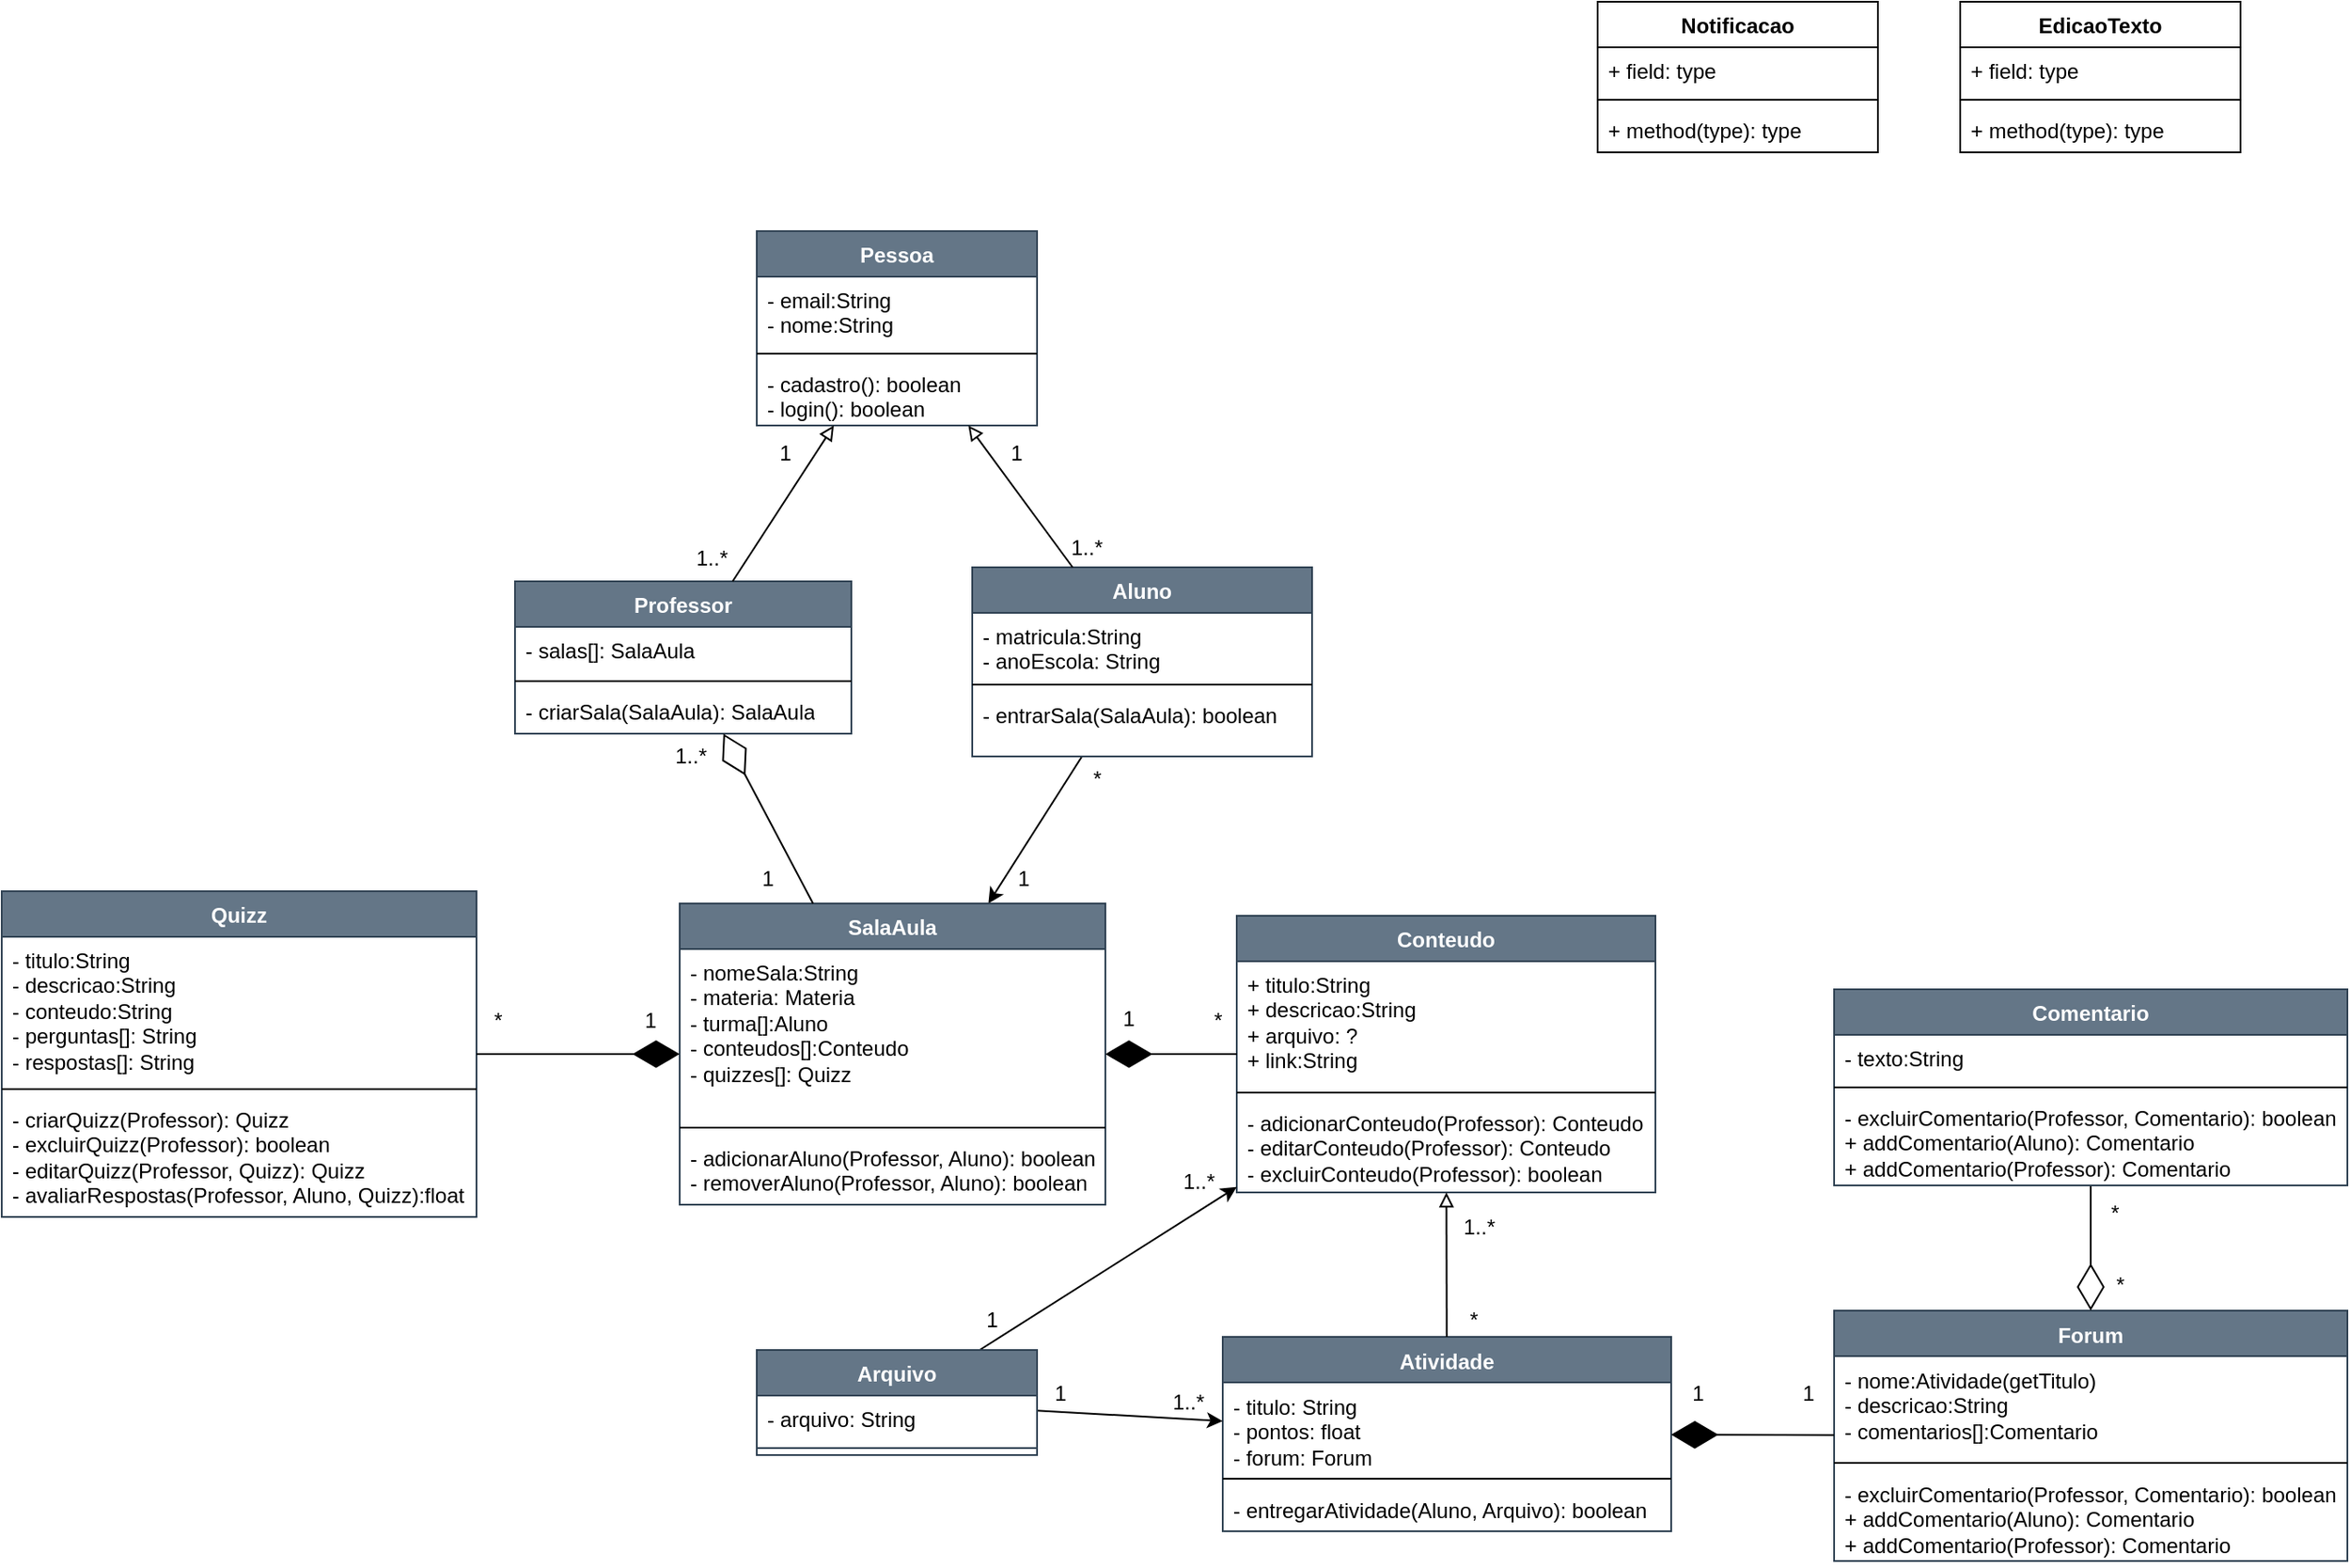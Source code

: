 <mxfile>
    <diagram id="hHYA7nyM4EVOkoQlwSno" name="Página-1">
        <mxGraphModel dx="2911" dy="2196" grid="0" gridSize="10" guides="1" tooltips="1" connect="1" arrows="1" fold="1" page="0" pageScale="1" pageWidth="1169" pageHeight="827" math="0" shadow="0">
            <root>
                <mxCell id="0"/>
                <mxCell id="1" parent="0"/>
                <mxCell id="6Xl_yp25UxLdCeFqiYun-1" value="Pessoa" style="swimlane;fontStyle=1;align=center;verticalAlign=top;childLayout=stackLayout;horizontal=1;startSize=26;horizontalStack=0;resizeParent=1;resizeParentMax=0;resizeLast=0;collapsible=1;marginBottom=0;whiteSpace=wrap;html=1;fillColor=#647687;strokeColor=#314354;fontColor=#ffffff;" parent="1" vertex="1">
                    <mxGeometry x="424" y="17" width="160" height="111" as="geometry">
                        <mxRectangle x="424" y="17" width="77" height="26" as="alternateBounds"/>
                    </mxGeometry>
                </mxCell>
                <mxCell id="6Xl_yp25UxLdCeFqiYun-2" value="- email:String&lt;div&gt;- nome:String&lt;br&gt;&lt;/div&gt;" style="text;align=left;verticalAlign=top;spacingLeft=4;spacingRight=4;overflow=hidden;rotatable=0;points=[[0,0.5],[1,0.5]];portConstraint=eastwest;whiteSpace=wrap;html=1;" parent="6Xl_yp25UxLdCeFqiYun-1" vertex="1">
                    <mxGeometry y="26" width="160" height="40" as="geometry"/>
                </mxCell>
                <mxCell id="6Xl_yp25UxLdCeFqiYun-3" value="" style="line;strokeWidth=1;align=left;verticalAlign=middle;spacingTop=-1;spacingLeft=3;spacingRight=3;rotatable=0;labelPosition=right;points=[];portConstraint=eastwest;" parent="6Xl_yp25UxLdCeFqiYun-1" vertex="1">
                    <mxGeometry y="66" width="160" height="8" as="geometry"/>
                </mxCell>
                <mxCell id="6Xl_yp25UxLdCeFqiYun-4" value="- cadastro(): boolean&lt;br&gt;- login(): boolean" style="text;align=left;verticalAlign=top;spacingLeft=4;spacingRight=4;overflow=hidden;rotatable=0;points=[[0,0.5],[1,0.5]];portConstraint=eastwest;whiteSpace=wrap;html=1;" parent="6Xl_yp25UxLdCeFqiYun-1" vertex="1">
                    <mxGeometry y="74" width="160" height="37" as="geometry"/>
                </mxCell>
                <mxCell id="6Xl_yp25UxLdCeFqiYun-59" style="rounded=0;orthogonalLoop=1;jettySize=auto;html=1;" parent="1" source="6Xl_yp25UxLdCeFqiYun-5" target="6Xl_yp25UxLdCeFqiYun-21" edge="1">
                    <mxGeometry relative="1" as="geometry"/>
                </mxCell>
                <mxCell id="6Xl_yp25UxLdCeFqiYun-5" value="Aluno" style="swimlane;fontStyle=1;align=center;verticalAlign=top;childLayout=stackLayout;horizontal=1;startSize=26;horizontalStack=0;resizeParent=1;resizeParentMax=0;resizeLast=0;collapsible=1;marginBottom=0;whiteSpace=wrap;html=1;fillColor=#647687;fontColor=#ffffff;strokeColor=#314354;" parent="1" vertex="1">
                    <mxGeometry x="547" y="209" width="194" height="108" as="geometry"/>
                </mxCell>
                <mxCell id="6Xl_yp25UxLdCeFqiYun-6" value="- matricula:String&lt;br&gt;- anoEscola: String" style="text;align=left;verticalAlign=top;spacingLeft=4;spacingRight=4;overflow=hidden;rotatable=0;points=[[0,0.5],[1,0.5]];portConstraint=eastwest;whiteSpace=wrap;html=1;" parent="6Xl_yp25UxLdCeFqiYun-5" vertex="1">
                    <mxGeometry y="26" width="194" height="37" as="geometry"/>
                </mxCell>
                <mxCell id="6Xl_yp25UxLdCeFqiYun-7" value="" style="line;strokeWidth=1;align=left;verticalAlign=middle;spacingTop=-1;spacingLeft=3;spacingRight=3;rotatable=0;labelPosition=right;points=[];portConstraint=eastwest;" parent="6Xl_yp25UxLdCeFqiYun-5" vertex="1">
                    <mxGeometry y="63" width="194" height="8" as="geometry"/>
                </mxCell>
                <mxCell id="6Xl_yp25UxLdCeFqiYun-8" value="- entrarSala(SalaAula): boolean" style="text;align=left;verticalAlign=top;spacingLeft=4;spacingRight=4;overflow=hidden;rotatable=0;points=[[0,0.5],[1,0.5]];portConstraint=eastwest;whiteSpace=wrap;html=1;" parent="6Xl_yp25UxLdCeFqiYun-5" vertex="1">
                    <mxGeometry y="71" width="194" height="37" as="geometry"/>
                </mxCell>
                <mxCell id="6Xl_yp25UxLdCeFqiYun-9" value="Professor" style="swimlane;fontStyle=1;align=center;verticalAlign=top;childLayout=stackLayout;horizontal=1;startSize=26;horizontalStack=0;resizeParent=1;resizeParentMax=0;resizeLast=0;collapsible=1;marginBottom=0;whiteSpace=wrap;html=1;fillColor=#647687;fontColor=#ffffff;strokeColor=#314354;" parent="1" vertex="1">
                    <mxGeometry x="286" y="217" width="192" height="87" as="geometry"/>
                </mxCell>
                <mxCell id="6Xl_yp25UxLdCeFqiYun-10" value="&lt;div&gt;- salas[]: SalaAula&lt;/div&gt;" style="text;align=left;verticalAlign=top;spacingLeft=4;spacingRight=4;overflow=hidden;rotatable=0;points=[[0,0.5],[1,0.5]];portConstraint=eastwest;whiteSpace=wrap;html=1;" parent="6Xl_yp25UxLdCeFqiYun-9" vertex="1">
                    <mxGeometry y="26" width="192" height="27" as="geometry"/>
                </mxCell>
                <mxCell id="6Xl_yp25UxLdCeFqiYun-11" value="" style="line;strokeWidth=1;align=left;verticalAlign=middle;spacingTop=-1;spacingLeft=3;spacingRight=3;rotatable=0;labelPosition=right;points=[];portConstraint=eastwest;" parent="6Xl_yp25UxLdCeFqiYun-9" vertex="1">
                    <mxGeometry y="53" width="192" height="8" as="geometry"/>
                </mxCell>
                <mxCell id="6Xl_yp25UxLdCeFqiYun-12" value="- criarSala(SalaAula): SalaAula" style="text;align=left;verticalAlign=top;spacingLeft=4;spacingRight=4;overflow=hidden;rotatable=0;points=[[0,0.5],[1,0.5]];portConstraint=eastwest;whiteSpace=wrap;html=1;" parent="6Xl_yp25UxLdCeFqiYun-9" vertex="1">
                    <mxGeometry y="61" width="192" height="26" as="geometry"/>
                </mxCell>
                <mxCell id="6Xl_yp25UxLdCeFqiYun-21" value="SalaAula" style="swimlane;fontStyle=1;align=center;verticalAlign=top;childLayout=stackLayout;horizontal=1;startSize=26;horizontalStack=0;resizeParent=1;resizeParentMax=0;resizeLast=0;collapsible=1;marginBottom=0;whiteSpace=wrap;html=1;fillColor=#647687;fontColor=#ffffff;strokeColor=#314354;" parent="1" vertex="1">
                    <mxGeometry x="380" y="401" width="243" height="172" as="geometry"/>
                </mxCell>
                <mxCell id="6Xl_yp25UxLdCeFqiYun-22" value="- nomeSala:String&lt;div&gt;- materia: Materia&lt;br&gt;- turma[]:Aluno&lt;div&gt;- conteudos[]:Conteudo&lt;br&gt;- quizzes[]: Quizz&lt;/div&gt;&lt;/div&gt;" style="text;align=left;verticalAlign=top;spacingLeft=4;spacingRight=4;overflow=hidden;rotatable=0;points=[[0,0.5],[1,0.5]];portConstraint=eastwest;whiteSpace=wrap;html=1;" parent="6Xl_yp25UxLdCeFqiYun-21" vertex="1">
                    <mxGeometry y="26" width="243" height="98" as="geometry"/>
                </mxCell>
                <mxCell id="6Xl_yp25UxLdCeFqiYun-23" value="" style="line;strokeWidth=1;align=left;verticalAlign=middle;spacingTop=-1;spacingLeft=3;spacingRight=3;rotatable=0;labelPosition=right;points=[];portConstraint=eastwest;" parent="6Xl_yp25UxLdCeFqiYun-21" vertex="1">
                    <mxGeometry y="124" width="243" height="8" as="geometry"/>
                </mxCell>
                <mxCell id="6Xl_yp25UxLdCeFqiYun-24" value="- adicionarAluno(Professor, Aluno): boolean&lt;br&gt;- removerAluno(Professor, Aluno): boolean" style="text;align=left;verticalAlign=top;spacingLeft=4;spacingRight=4;overflow=hidden;rotatable=0;points=[[0,0.5],[1,0.5]];portConstraint=eastwest;whiteSpace=wrap;html=1;" parent="6Xl_yp25UxLdCeFqiYun-21" vertex="1">
                    <mxGeometry y="132" width="243" height="40" as="geometry"/>
                </mxCell>
                <mxCell id="6Xl_yp25UxLdCeFqiYun-29" value="Conteudo" style="swimlane;fontStyle=1;align=center;verticalAlign=top;childLayout=stackLayout;horizontal=1;startSize=26;horizontalStack=0;resizeParent=1;resizeParentMax=0;resizeLast=0;collapsible=1;marginBottom=0;whiteSpace=wrap;html=1;fillColor=#647687;fontColor=#ffffff;strokeColor=#314354;" parent="1" vertex="1">
                    <mxGeometry x="698" y="408" width="239" height="158" as="geometry"/>
                </mxCell>
                <mxCell id="6Xl_yp25UxLdCeFqiYun-30" value="+ titulo:String&lt;div&gt;+ descricao:String&lt;/div&gt;&lt;div&gt;+ arquivo: ?&lt;br&gt;+ link:String&lt;br&gt;&lt;/div&gt;" style="text;align=left;verticalAlign=top;spacingLeft=4;spacingRight=4;overflow=hidden;rotatable=0;points=[[0,0.5],[1,0.5]];portConstraint=eastwest;whiteSpace=wrap;html=1;" parent="6Xl_yp25UxLdCeFqiYun-29" vertex="1">
                    <mxGeometry y="26" width="239" height="71" as="geometry"/>
                </mxCell>
                <mxCell id="6Xl_yp25UxLdCeFqiYun-31" value="" style="line;strokeWidth=1;align=left;verticalAlign=middle;spacingTop=-1;spacingLeft=3;spacingRight=3;rotatable=0;labelPosition=right;points=[];portConstraint=eastwest;" parent="6Xl_yp25UxLdCeFqiYun-29" vertex="1">
                    <mxGeometry y="97" width="239" height="8" as="geometry"/>
                </mxCell>
                <mxCell id="6Xl_yp25UxLdCeFqiYun-32" value="- adicionarConteudo(Professor): Conteudo&lt;br&gt;- editarConteudo(Professor): Conteudo&lt;br&gt;- excluirConteudo(Professor): boolean" style="text;align=left;verticalAlign=top;spacingLeft=4;spacingRight=4;overflow=hidden;rotatable=0;points=[[0,0.5],[1,0.5]];portConstraint=eastwest;whiteSpace=wrap;html=1;" parent="6Xl_yp25UxLdCeFqiYun-29" vertex="1">
                    <mxGeometry y="105" width="239" height="53" as="geometry"/>
                </mxCell>
                <mxCell id="6Xl_yp25UxLdCeFqiYun-47" value="Forum" style="swimlane;fontStyle=1;align=center;verticalAlign=top;childLayout=stackLayout;horizontal=1;startSize=26;horizontalStack=0;resizeParent=1;resizeParentMax=0;resizeLast=0;collapsible=1;marginBottom=0;whiteSpace=wrap;html=1;fillColor=#647687;fontColor=#ffffff;strokeColor=#314354;" parent="1" vertex="1">
                    <mxGeometry x="1039" y="633.5" width="293" height="143" as="geometry"/>
                </mxCell>
                <mxCell id="6Xl_yp25UxLdCeFqiYun-48" value="- nome:Atividade(getTitulo)&lt;br&gt;- descricao:String&lt;div&gt;- comentarios[]:Comentario&lt;/div&gt;" style="text;align=left;verticalAlign=top;spacingLeft=4;spacingRight=4;overflow=hidden;rotatable=0;points=[[0,0.5],[1,0.5]];portConstraint=eastwest;whiteSpace=wrap;html=1;" parent="6Xl_yp25UxLdCeFqiYun-47" vertex="1">
                    <mxGeometry y="26" width="293" height="57" as="geometry"/>
                </mxCell>
                <mxCell id="6Xl_yp25UxLdCeFqiYun-49" value="" style="line;strokeWidth=1;align=left;verticalAlign=middle;spacingTop=-1;spacingLeft=3;spacingRight=3;rotatable=0;labelPosition=right;points=[];portConstraint=eastwest;" parent="6Xl_yp25UxLdCeFqiYun-47" vertex="1">
                    <mxGeometry y="83" width="293" height="8" as="geometry"/>
                </mxCell>
                <mxCell id="6Xl_yp25UxLdCeFqiYun-50" value="- excluirComentario(Professor, Comentario): boolean&lt;br&gt;+ addComentario(Aluno): Comentario&lt;br&gt;+ addComentario(Professor): Comentario" style="text;align=left;verticalAlign=top;spacingLeft=4;spacingRight=4;overflow=hidden;rotatable=0;points=[[0,0.5],[1,0.5]];portConstraint=eastwest;whiteSpace=wrap;html=1;" parent="6Xl_yp25UxLdCeFqiYun-47" vertex="1">
                    <mxGeometry y="91" width="293" height="52" as="geometry"/>
                </mxCell>
                <mxCell id="6Xl_yp25UxLdCeFqiYun-51" value="" style="endArrow=diamondThin;endFill=1;endSize=24;html=1;rounded=0;" parent="1" source="6Xl_yp25UxLdCeFqiYun-29" target="6Xl_yp25UxLdCeFqiYun-21" edge="1">
                    <mxGeometry width="160" relative="1" as="geometry">
                        <mxPoint x="259.5" y="865.5" as="sourcePoint"/>
                        <mxPoint x="419.5" y="865.5" as="targetPoint"/>
                    </mxGeometry>
                </mxCell>
                <mxCell id="6Xl_yp25UxLdCeFqiYun-52" value="" style="endArrow=block;html=1;rounded=0;endFill=0;" parent="1" source="6Xl_yp25UxLdCeFqiYun-9" target="6Xl_yp25UxLdCeFqiYun-1" edge="1">
                    <mxGeometry width="50" height="50" relative="1" as="geometry">
                        <mxPoint x="432" y="218" as="sourcePoint"/>
                        <mxPoint x="482" y="168" as="targetPoint"/>
                    </mxGeometry>
                </mxCell>
                <mxCell id="6Xl_yp25UxLdCeFqiYun-54" value="" style="endArrow=block;html=1;rounded=0;endFill=0;" parent="1" source="6Xl_yp25UxLdCeFqiYun-5" target="6Xl_yp25UxLdCeFqiYun-1" edge="1">
                    <mxGeometry width="50" height="50" relative="1" as="geometry">
                        <mxPoint x="260" y="311" as="sourcePoint"/>
                        <mxPoint x="260" y="244" as="targetPoint"/>
                    </mxGeometry>
                </mxCell>
                <mxCell id="6Xl_yp25UxLdCeFqiYun-62" value="" style="endArrow=diamondThin;endFill=0;endSize=24;html=1;rounded=0;" parent="1" source="32" target="6Xl_yp25UxLdCeFqiYun-47" edge="1">
                    <mxGeometry width="160" relative="1" as="geometry">
                        <mxPoint x="1185.5" y="562" as="sourcePoint"/>
                        <mxPoint x="943.5" y="114" as="targetPoint"/>
                    </mxGeometry>
                </mxCell>
                <mxCell id="6Xl_yp25UxLdCeFqiYun-73" value="*" style="text;html=1;align=center;verticalAlign=middle;resizable=0;points=[];autosize=1;" parent="1" vertex="1">
                    <mxGeometry x="675" y="455" width="23" height="26" as="geometry"/>
                </mxCell>
                <mxCell id="6Xl_yp25UxLdCeFqiYun-74" value="1" style="text;html=1;align=center;verticalAlign=middle;resizable=0;points=[];autosize=1;" parent="1" vertex="1">
                    <mxGeometry x="623" y="454" width="25" height="26" as="geometry"/>
                </mxCell>
                <mxCell id="6Xl_yp25UxLdCeFqiYun-92" value="Quizz" style="swimlane;fontStyle=1;align=center;verticalAlign=top;childLayout=stackLayout;horizontal=1;startSize=26;horizontalStack=0;resizeParent=1;resizeParentMax=0;resizeLast=0;collapsible=1;marginBottom=0;whiteSpace=wrap;html=1;fillColor=#647687;fontColor=#ffffff;strokeColor=#314354;" parent="1" vertex="1">
                    <mxGeometry x="-7" y="394" width="271" height="186" as="geometry"/>
                </mxCell>
                <mxCell id="6Xl_yp25UxLdCeFqiYun-93" value="- titulo:String&lt;br&gt;- descricao:String&lt;div&gt;- conteudo:String&lt;/div&gt;&lt;div&gt;- perguntas[]: String&lt;/div&gt;&lt;div&gt;- respostas[]: String&lt;/div&gt;" style="text;align=left;verticalAlign=top;spacingLeft=4;spacingRight=4;overflow=hidden;rotatable=0;points=[[0,0.5],[1,0.5]];portConstraint=eastwest;whiteSpace=wrap;html=1;" parent="6Xl_yp25UxLdCeFqiYun-92" vertex="1">
                    <mxGeometry y="26" width="271" height="83" as="geometry"/>
                </mxCell>
                <mxCell id="6Xl_yp25UxLdCeFqiYun-94" value="" style="line;strokeWidth=1;align=left;verticalAlign=middle;spacingTop=-1;spacingLeft=3;spacingRight=3;rotatable=0;labelPosition=right;points=[];portConstraint=eastwest;" parent="6Xl_yp25UxLdCeFqiYun-92" vertex="1">
                    <mxGeometry y="109" width="271" height="8" as="geometry"/>
                </mxCell>
                <mxCell id="6Xl_yp25UxLdCeFqiYun-95" value="- criarQuizz(Professor): Quizz&lt;div&gt;- excluirQuizz(Professor): boolean&lt;br&gt;- editarQuizz(Professor, Quizz): Quizz&lt;br&gt;- avaliarRespostas(Professor, Aluno, Quizz):float&lt;/div&gt;" style="text;align=left;verticalAlign=top;spacingLeft=4;spacingRight=4;overflow=hidden;rotatable=0;points=[[0,0.5],[1,0.5]];portConstraint=eastwest;whiteSpace=wrap;html=1;" parent="6Xl_yp25UxLdCeFqiYun-92" vertex="1">
                    <mxGeometry y="117" width="271" height="69" as="geometry"/>
                </mxCell>
                <mxCell id="6Xl_yp25UxLdCeFqiYun-111" value="*" style="text;html=1;align=center;verticalAlign=middle;resizable=0;points=[];autosize=1;" parent="1" vertex="1">
                    <mxGeometry x="1190" y="606" width="23" height="26" as="geometry"/>
                </mxCell>
                <mxCell id="6Xl_yp25UxLdCeFqiYun-112" value="*" style="text;html=1;align=center;verticalAlign=middle;resizable=0;points=[];autosize=1;" parent="1" vertex="1">
                    <mxGeometry x="1187" y="565" width="23" height="26" as="geometry"/>
                </mxCell>
                <mxCell id="6Xl_yp25UxLdCeFqiYun-116" value="" style="endArrow=diamondThin;endFill=1;endSize=24;html=1;rounded=0;" parent="1" source="6Xl_yp25UxLdCeFqiYun-92" target="6Xl_yp25UxLdCeFqiYun-21" edge="1">
                    <mxGeometry width="160" relative="1" as="geometry">
                        <mxPoint x="512" y="645" as="sourcePoint"/>
                        <mxPoint x="512" y="583" as="targetPoint"/>
                    </mxGeometry>
                </mxCell>
                <mxCell id="6Xl_yp25UxLdCeFqiYun-119" value="Atividade" style="swimlane;fontStyle=1;align=center;verticalAlign=top;childLayout=stackLayout;horizontal=1;startSize=26;horizontalStack=0;resizeParent=1;resizeParentMax=0;resizeLast=0;collapsible=1;marginBottom=0;whiteSpace=wrap;html=1;fillColor=#647687;fontColor=#ffffff;strokeColor=#314354;" parent="1" vertex="1">
                    <mxGeometry x="690" y="648.5" width="256" height="111" as="geometry"/>
                </mxCell>
                <mxCell id="6Xl_yp25UxLdCeFqiYun-120" value="- titulo: String&lt;br&gt;- pontos: float&lt;br&gt;- forum: Forum" style="text;align=left;verticalAlign=top;spacingLeft=4;spacingRight=4;overflow=hidden;rotatable=0;points=[[0,0.5],[1,0.5]];portConstraint=eastwest;whiteSpace=wrap;html=1;" parent="6Xl_yp25UxLdCeFqiYun-119" vertex="1">
                    <mxGeometry y="26" width="256" height="51" as="geometry"/>
                </mxCell>
                <mxCell id="6Xl_yp25UxLdCeFqiYun-121" value="" style="line;strokeWidth=1;align=left;verticalAlign=middle;spacingTop=-1;spacingLeft=3;spacingRight=3;rotatable=0;labelPosition=right;points=[];portConstraint=eastwest;" parent="6Xl_yp25UxLdCeFqiYun-119" vertex="1">
                    <mxGeometry y="77" width="256" height="8" as="geometry"/>
                </mxCell>
                <mxCell id="6Xl_yp25UxLdCeFqiYun-122" value="- entregarAtividade(Aluno, Arquivo): boolean" style="text;align=left;verticalAlign=top;spacingLeft=4;spacingRight=4;overflow=hidden;rotatable=0;points=[[0,0.5],[1,0.5]];portConstraint=eastwest;whiteSpace=wrap;html=1;" parent="6Xl_yp25UxLdCeFqiYun-119" vertex="1">
                    <mxGeometry y="85" width="256" height="26" as="geometry"/>
                </mxCell>
                <mxCell id="6Xl_yp25UxLdCeFqiYun-124" value="" style="endArrow=block;html=1;rounded=0;endFill=0;" parent="1" source="6Xl_yp25UxLdCeFqiYun-119" target="6Xl_yp25UxLdCeFqiYun-29" edge="1">
                    <mxGeometry width="50" height="50" relative="1" as="geometry">
                        <mxPoint x="637.0" y="910" as="sourcePoint"/>
                        <mxPoint x="687.0" y="860" as="targetPoint"/>
                    </mxGeometry>
                </mxCell>
                <mxCell id="6Xl_yp25UxLdCeFqiYun-125" value="*" style="text;html=1;align=center;verticalAlign=middle;resizable=0;points=[];autosize=1;" parent="1" vertex="1">
                    <mxGeometry x="821.5" y="626" width="23" height="26" as="geometry"/>
                </mxCell>
                <mxCell id="6Xl_yp25UxLdCeFqiYun-126" value="1..*" style="text;html=1;align=center;verticalAlign=middle;resizable=0;points=[];autosize=1;" parent="1" vertex="1">
                    <mxGeometry x="818" y="573" width="36" height="26" as="geometry"/>
                </mxCell>
                <mxCell id="2" value="" style="endArrow=diamondThin;endFill=1;endSize=24;html=1;" parent="1" source="6Xl_yp25UxLdCeFqiYun-47" target="6Xl_yp25UxLdCeFqiYun-119" edge="1">
                    <mxGeometry width="160" relative="1" as="geometry">
                        <mxPoint x="893" y="809" as="sourcePoint"/>
                        <mxPoint x="1053" y="809" as="targetPoint"/>
                    </mxGeometry>
                </mxCell>
                <mxCell id="3" value="1" style="text;html=1;align=center;verticalAlign=middle;resizable=0;points=[];autosize=1;strokeColor=none;fillColor=none;" parent="1" vertex="1">
                    <mxGeometry x="559" y="131" width="25" height="26" as="geometry"/>
                </mxCell>
                <mxCell id="4" value="1..*" style="text;html=1;align=center;verticalAlign=middle;resizable=0;points=[];autosize=1;strokeColor=none;fillColor=none;" parent="1" vertex="1">
                    <mxGeometry x="594" y="185" width="36" height="26" as="geometry"/>
                </mxCell>
                <mxCell id="5" value="1..*" style="text;html=1;align=center;verticalAlign=middle;resizable=0;points=[];autosize=1;strokeColor=none;fillColor=none;" parent="1" vertex="1">
                    <mxGeometry x="380" y="191" width="36" height="26" as="geometry"/>
                </mxCell>
                <mxCell id="6" value="1" style="text;html=1;align=center;verticalAlign=middle;resizable=0;points=[];autosize=1;strokeColor=none;fillColor=none;" parent="1" vertex="1">
                    <mxGeometry x="427" y="131" width="25" height="26" as="geometry"/>
                </mxCell>
                <mxCell id="7" value="1..*" style="text;html=1;align=center;verticalAlign=middle;resizable=0;points=[];autosize=1;strokeColor=none;fillColor=none;" parent="1" vertex="1">
                    <mxGeometry x="368" y="304" width="36" height="26" as="geometry"/>
                </mxCell>
                <mxCell id="8" value="1" style="text;html=1;align=center;verticalAlign=middle;resizable=0;points=[];autosize=1;strokeColor=none;fillColor=none;" parent="1" vertex="1">
                    <mxGeometry x="417" y="374" width="25" height="26" as="geometry"/>
                </mxCell>
                <mxCell id="9" value="*" style="text;html=1;align=center;verticalAlign=middle;resizable=0;points=[];autosize=1;strokeColor=none;fillColor=none;" parent="1" vertex="1">
                    <mxGeometry x="606" y="317" width="23" height="26" as="geometry"/>
                </mxCell>
                <mxCell id="10" value="1" style="text;html=1;align=center;verticalAlign=middle;resizable=0;points=[];autosize=1;strokeColor=none;fillColor=none;" parent="1" vertex="1">
                    <mxGeometry x="563" y="374" width="25" height="26" as="geometry"/>
                </mxCell>
                <mxCell id="11" value="*" style="text;html=1;align=center;verticalAlign=middle;resizable=0;points=[];autosize=1;strokeColor=none;fillColor=none;" parent="1" vertex="1">
                    <mxGeometry x="264" y="455" width="23" height="26" as="geometry"/>
                </mxCell>
                <mxCell id="12" value="1" style="text;html=1;align=center;verticalAlign=middle;resizable=0;points=[];autosize=1;strokeColor=none;fillColor=none;" parent="1" vertex="1">
                    <mxGeometry x="350" y="455" width="25" height="26" as="geometry"/>
                </mxCell>
                <mxCell id="13" value="1" style="text;html=1;align=center;verticalAlign=middle;resizable=0;points=[];autosize=1;strokeColor=none;fillColor=none;" parent="1" vertex="1">
                    <mxGeometry x="948" y="668" width="25" height="26" as="geometry"/>
                </mxCell>
                <mxCell id="14" value="1" style="text;html=1;align=center;verticalAlign=middle;resizable=0;points=[];autosize=1;strokeColor=none;fillColor=none;" parent="1" vertex="1">
                    <mxGeometry x="1011" y="668" width="25" height="26" as="geometry"/>
                </mxCell>
                <mxCell id="19" value="EdicaoTexto" style="swimlane;fontStyle=1;align=center;verticalAlign=top;childLayout=stackLayout;horizontal=1;startSize=26;horizontalStack=0;resizeParent=1;resizeParentMax=0;resizeLast=0;collapsible=1;marginBottom=0;" parent="1" vertex="1">
                    <mxGeometry x="1111" y="-114" width="160" height="86" as="geometry"/>
                </mxCell>
                <mxCell id="20" value="+ field: type" style="text;strokeColor=none;fillColor=none;align=left;verticalAlign=top;spacingLeft=4;spacingRight=4;overflow=hidden;rotatable=0;points=[[0,0.5],[1,0.5]];portConstraint=eastwest;" parent="19" vertex="1">
                    <mxGeometry y="26" width="160" height="26" as="geometry"/>
                </mxCell>
                <mxCell id="21" value="" style="line;strokeWidth=1;fillColor=none;align=left;verticalAlign=middle;spacingTop=-1;spacingLeft=3;spacingRight=3;rotatable=0;labelPosition=right;points=[];portConstraint=eastwest;strokeColor=inherit;" parent="19" vertex="1">
                    <mxGeometry y="52" width="160" height="8" as="geometry"/>
                </mxCell>
                <mxCell id="22" value="+ method(type): type" style="text;strokeColor=none;fillColor=none;align=left;verticalAlign=top;spacingLeft=4;spacingRight=4;overflow=hidden;rotatable=0;points=[[0,0.5],[1,0.5]];portConstraint=eastwest;" parent="19" vertex="1">
                    <mxGeometry y="60" width="160" height="26" as="geometry"/>
                </mxCell>
                <mxCell id="23" value="Notificacao" style="swimlane;fontStyle=1;align=center;verticalAlign=top;childLayout=stackLayout;horizontal=1;startSize=26;horizontalStack=0;resizeParent=1;resizeParentMax=0;resizeLast=0;collapsible=1;marginBottom=0;" parent="1" vertex="1">
                    <mxGeometry x="904" y="-114" width="160" height="86" as="geometry"/>
                </mxCell>
                <mxCell id="24" value="+ field: type" style="text;strokeColor=none;fillColor=none;align=left;verticalAlign=top;spacingLeft=4;spacingRight=4;overflow=hidden;rotatable=0;points=[[0,0.5],[1,0.5]];portConstraint=eastwest;" parent="23" vertex="1">
                    <mxGeometry y="26" width="160" height="26" as="geometry"/>
                </mxCell>
                <mxCell id="25" value="" style="line;strokeWidth=1;fillColor=none;align=left;verticalAlign=middle;spacingTop=-1;spacingLeft=3;spacingRight=3;rotatable=0;labelPosition=right;points=[];portConstraint=eastwest;strokeColor=inherit;" parent="23" vertex="1">
                    <mxGeometry y="52" width="160" height="8" as="geometry"/>
                </mxCell>
                <mxCell id="26" value="+ method(type): type" style="text;strokeColor=none;fillColor=none;align=left;verticalAlign=top;spacingLeft=4;spacingRight=4;overflow=hidden;rotatable=0;points=[[0,0.5],[1,0.5]];portConstraint=eastwest;" parent="23" vertex="1">
                    <mxGeometry y="60" width="160" height="26" as="geometry"/>
                </mxCell>
                <mxCell id="27" value="" style="endArrow=diamondThin;endFill=0;endSize=24;html=1;" parent="1" source="6Xl_yp25UxLdCeFqiYun-21" target="6Xl_yp25UxLdCeFqiYun-9" edge="1">
                    <mxGeometry width="160" relative="1" as="geometry">
                        <mxPoint x="401" y="354" as="sourcePoint"/>
                        <mxPoint x="561" y="354" as="targetPoint"/>
                    </mxGeometry>
                </mxCell>
                <mxCell id="36" style="edgeStyle=none;html=1;" edge="1" parent="1" source="28" target="6Xl_yp25UxLdCeFqiYun-29">
                    <mxGeometry relative="1" as="geometry"/>
                </mxCell>
                <mxCell id="37" style="edgeStyle=none;html=1;" edge="1" parent="1" source="28" target="6Xl_yp25UxLdCeFqiYun-119">
                    <mxGeometry relative="1" as="geometry"/>
                </mxCell>
                <mxCell id="28" value="Arquivo" style="swimlane;fontStyle=1;align=center;verticalAlign=top;childLayout=stackLayout;horizontal=1;startSize=26;horizontalStack=0;resizeParent=1;resizeParentMax=0;resizeLast=0;collapsible=1;marginBottom=0;fillColor=#647687;fontColor=#ffffff;strokeColor=#314354;" vertex="1" parent="1">
                    <mxGeometry x="424" y="656" width="160" height="60" as="geometry"/>
                </mxCell>
                <mxCell id="29" value="- arquivo: String" style="text;strokeColor=none;fillColor=none;align=left;verticalAlign=top;spacingLeft=4;spacingRight=4;overflow=hidden;rotatable=0;points=[[0,0.5],[1,0.5]];portConstraint=eastwest;" vertex="1" parent="28">
                    <mxGeometry y="26" width="160" height="26" as="geometry"/>
                </mxCell>
                <mxCell id="30" value="" style="line;strokeWidth=1;fillColor=none;align=left;verticalAlign=middle;spacingTop=-1;spacingLeft=3;spacingRight=3;rotatable=0;labelPosition=right;points=[];portConstraint=eastwest;strokeColor=inherit;" vertex="1" parent="28">
                    <mxGeometry y="52" width="160" height="8" as="geometry"/>
                </mxCell>
                <mxCell id="32" value="Comentario" style="swimlane;fontStyle=1;align=center;verticalAlign=top;childLayout=stackLayout;horizontal=1;startSize=26;horizontalStack=0;resizeParent=1;resizeParentMax=0;resizeLast=0;collapsible=1;marginBottom=0;whiteSpace=wrap;html=1;fillColor=#647687;fontColor=#ffffff;strokeColor=#314354;" vertex="1" parent="1">
                    <mxGeometry x="1039" y="450" width="293" height="112" as="geometry"/>
                </mxCell>
                <mxCell id="33" value="- texto:String" style="text;align=left;verticalAlign=top;spacingLeft=4;spacingRight=4;overflow=hidden;rotatable=0;points=[[0,0.5],[1,0.5]];portConstraint=eastwest;whiteSpace=wrap;html=1;" vertex="1" parent="32">
                    <mxGeometry y="26" width="293" height="26" as="geometry"/>
                </mxCell>
                <mxCell id="34" value="" style="line;strokeWidth=1;align=left;verticalAlign=middle;spacingTop=-1;spacingLeft=3;spacingRight=3;rotatable=0;labelPosition=right;points=[];portConstraint=eastwest;" vertex="1" parent="32">
                    <mxGeometry y="52" width="293" height="8" as="geometry"/>
                </mxCell>
                <mxCell id="35" value="- excluirComentario(Professor, Comentario): boolean&lt;br&gt;+ addComentario(Aluno): Comentario&lt;br&gt;+ addComentario(Professor): Comentario" style="text;align=left;verticalAlign=top;spacingLeft=4;spacingRight=4;overflow=hidden;rotatable=0;points=[[0,0.5],[1,0.5]];portConstraint=eastwest;whiteSpace=wrap;html=1;" vertex="1" parent="32">
                    <mxGeometry y="60" width="293" height="52" as="geometry"/>
                </mxCell>
                <mxCell id="38" value="1" style="text;html=1;align=center;verticalAlign=middle;resizable=0;points=[];autosize=1;strokeColor=none;fillColor=none;" vertex="1" parent="1">
                    <mxGeometry x="545" y="626" width="25" height="26" as="geometry"/>
                </mxCell>
                <mxCell id="39" value="1..*" style="text;html=1;align=center;verticalAlign=middle;resizable=0;points=[];autosize=1;strokeColor=none;fillColor=none;" vertex="1" parent="1">
                    <mxGeometry x="658" y="547" width="36" height="26" as="geometry"/>
                </mxCell>
                <mxCell id="40" value="1..*" style="text;html=1;align=center;verticalAlign=middle;resizable=0;points=[];autosize=1;strokeColor=none;fillColor=none;" vertex="1" parent="1">
                    <mxGeometry x="652" y="673" width="36" height="26" as="geometry"/>
                </mxCell>
                <mxCell id="41" value="1" style="text;html=1;align=center;verticalAlign=middle;resizable=0;points=[];autosize=1;strokeColor=none;fillColor=none;" vertex="1" parent="1">
                    <mxGeometry x="584" y="668" width="25" height="26" as="geometry"/>
                </mxCell>
            </root>
        </mxGraphModel>
    </diagram>
</mxfile>